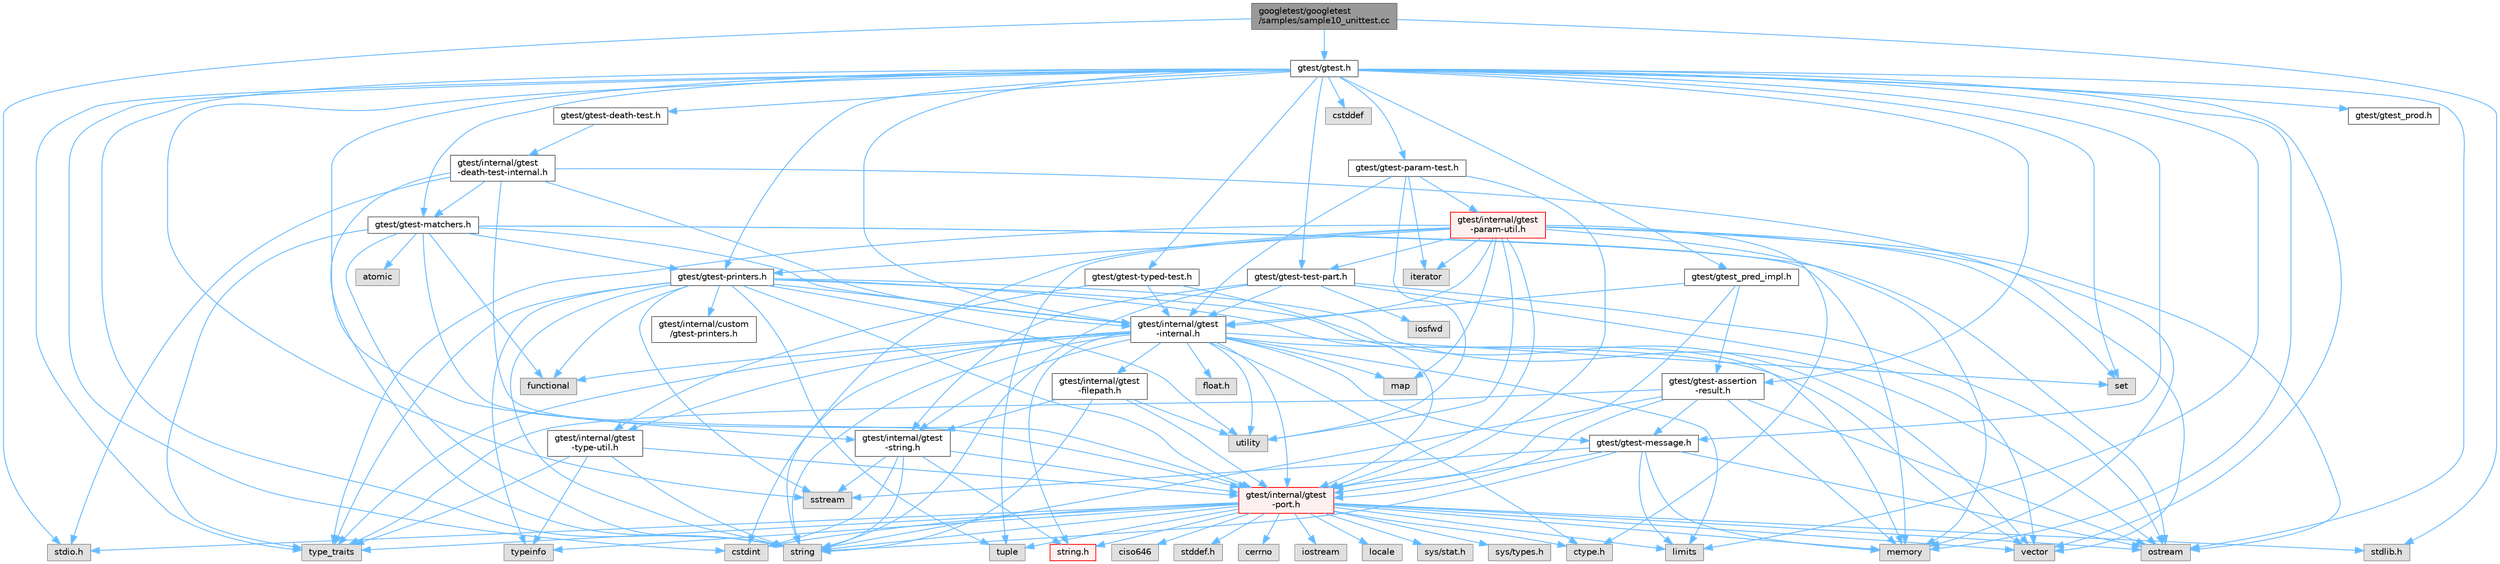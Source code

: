 digraph "googletest/googletest/samples/sample10_unittest.cc"
{
 // LATEX_PDF_SIZE
  bgcolor="transparent";
  edge [fontname=Helvetica,fontsize=10,labelfontname=Helvetica,labelfontsize=10];
  node [fontname=Helvetica,fontsize=10,shape=box,height=0.2,width=0.4];
  Node1 [id="Node000001",label="googletest/googletest\l/samples/sample10_unittest.cc",height=0.2,width=0.4,color="gray40", fillcolor="grey60", style="filled", fontcolor="black",tooltip=" "];
  Node1 -> Node2 [id="edge1_Node000001_Node000002",color="steelblue1",style="solid",tooltip=" "];
  Node2 [id="Node000002",label="stdio.h",height=0.2,width=0.4,color="grey60", fillcolor="#E0E0E0", style="filled",tooltip=" "];
  Node1 -> Node3 [id="edge2_Node000001_Node000003",color="steelblue1",style="solid",tooltip=" "];
  Node3 [id="Node000003",label="stdlib.h",height=0.2,width=0.4,color="grey60", fillcolor="#E0E0E0", style="filled",tooltip=" "];
  Node1 -> Node4 [id="edge3_Node000001_Node000004",color="steelblue1",style="solid",tooltip=" "];
  Node4 [id="Node000004",label="gtest/gtest.h",height=0.2,width=0.4,color="grey40", fillcolor="white", style="filled",URL="$gtest_8h.html",tooltip=" "];
  Node4 -> Node5 [id="edge4_Node000004_Node000005",color="steelblue1",style="solid",tooltip=" "];
  Node5 [id="Node000005",label="cstddef",height=0.2,width=0.4,color="grey60", fillcolor="#E0E0E0", style="filled",tooltip=" "];
  Node4 -> Node6 [id="edge5_Node000004_Node000006",color="steelblue1",style="solid",tooltip=" "];
  Node6 [id="Node000006",label="cstdint",height=0.2,width=0.4,color="grey60", fillcolor="#E0E0E0", style="filled",tooltip=" "];
  Node4 -> Node7 [id="edge6_Node000004_Node000007",color="steelblue1",style="solid",tooltip=" "];
  Node7 [id="Node000007",label="limits",height=0.2,width=0.4,color="grey60", fillcolor="#E0E0E0", style="filled",tooltip=" "];
  Node4 -> Node8 [id="edge7_Node000004_Node000008",color="steelblue1",style="solid",tooltip=" "];
  Node8 [id="Node000008",label="memory",height=0.2,width=0.4,color="grey60", fillcolor="#E0E0E0", style="filled",tooltip=" "];
  Node4 -> Node9 [id="edge8_Node000004_Node000009",color="steelblue1",style="solid",tooltip=" "];
  Node9 [id="Node000009",label="ostream",height=0.2,width=0.4,color="grey60", fillcolor="#E0E0E0", style="filled",tooltip=" "];
  Node4 -> Node10 [id="edge9_Node000004_Node000010",color="steelblue1",style="solid",tooltip=" "];
  Node10 [id="Node000010",label="set",height=0.2,width=0.4,color="grey60", fillcolor="#E0E0E0", style="filled",tooltip=" "];
  Node4 -> Node11 [id="edge10_Node000004_Node000011",color="steelblue1",style="solid",tooltip=" "];
  Node11 [id="Node000011",label="sstream",height=0.2,width=0.4,color="grey60", fillcolor="#E0E0E0", style="filled",tooltip=" "];
  Node4 -> Node12 [id="edge11_Node000004_Node000012",color="steelblue1",style="solid",tooltip=" "];
  Node12 [id="Node000012",label="string",height=0.2,width=0.4,color="grey60", fillcolor="#E0E0E0", style="filled",tooltip=" "];
  Node4 -> Node13 [id="edge12_Node000004_Node000013",color="steelblue1",style="solid",tooltip=" "];
  Node13 [id="Node000013",label="type_traits",height=0.2,width=0.4,color="grey60", fillcolor="#E0E0E0", style="filled",tooltip=" "];
  Node4 -> Node14 [id="edge13_Node000004_Node000014",color="steelblue1",style="solid",tooltip=" "];
  Node14 [id="Node000014",label="vector",height=0.2,width=0.4,color="grey60", fillcolor="#E0E0E0", style="filled",tooltip=" "];
  Node4 -> Node15 [id="edge14_Node000004_Node000015",color="steelblue1",style="solid",tooltip=" "];
  Node15 [id="Node000015",label="gtest/gtest-assertion\l-result.h",height=0.2,width=0.4,color="grey40", fillcolor="white", style="filled",URL="$gtest-assertion-result_8h.html",tooltip=" "];
  Node15 -> Node8 [id="edge15_Node000015_Node000008",color="steelblue1",style="solid",tooltip=" "];
  Node15 -> Node9 [id="edge16_Node000015_Node000009",color="steelblue1",style="solid",tooltip=" "];
  Node15 -> Node12 [id="edge17_Node000015_Node000012",color="steelblue1",style="solid",tooltip=" "];
  Node15 -> Node13 [id="edge18_Node000015_Node000013",color="steelblue1",style="solid",tooltip=" "];
  Node15 -> Node16 [id="edge19_Node000015_Node000016",color="steelblue1",style="solid",tooltip=" "];
  Node16 [id="Node000016",label="gtest/gtest-message.h",height=0.2,width=0.4,color="grey40", fillcolor="white", style="filled",URL="$gtest-message_8h.html",tooltip=" "];
  Node16 -> Node7 [id="edge20_Node000016_Node000007",color="steelblue1",style="solid",tooltip=" "];
  Node16 -> Node8 [id="edge21_Node000016_Node000008",color="steelblue1",style="solid",tooltip=" "];
  Node16 -> Node9 [id="edge22_Node000016_Node000009",color="steelblue1",style="solid",tooltip=" "];
  Node16 -> Node11 [id="edge23_Node000016_Node000011",color="steelblue1",style="solid",tooltip=" "];
  Node16 -> Node12 [id="edge24_Node000016_Node000012",color="steelblue1",style="solid",tooltip=" "];
  Node16 -> Node17 [id="edge25_Node000016_Node000017",color="steelblue1",style="solid",tooltip=" "];
  Node17 [id="Node000017",label="gtest/internal/gtest\l-port.h",height=0.2,width=0.4,color="red", fillcolor="#FFF0F0", style="filled",URL="$gtest-port_8h.html",tooltip=" "];
  Node17 -> Node18 [id="edge26_Node000017_Node000018",color="steelblue1",style="solid",tooltip=" "];
  Node18 [id="Node000018",label="ciso646",height=0.2,width=0.4,color="grey60", fillcolor="#E0E0E0", style="filled",tooltip=" "];
  Node17 -> Node19 [id="edge27_Node000017_Node000019",color="steelblue1",style="solid",tooltip=" "];
  Node19 [id="Node000019",label="ctype.h",height=0.2,width=0.4,color="grey60", fillcolor="#E0E0E0", style="filled",tooltip=" "];
  Node17 -> Node20 [id="edge28_Node000017_Node000020",color="steelblue1",style="solid",tooltip=" "];
  Node20 [id="Node000020",label="stddef.h",height=0.2,width=0.4,color="grey60", fillcolor="#E0E0E0", style="filled",tooltip=" "];
  Node17 -> Node2 [id="edge29_Node000017_Node000002",color="steelblue1",style="solid",tooltip=" "];
  Node17 -> Node3 [id="edge30_Node000017_Node000003",color="steelblue1",style="solid",tooltip=" "];
  Node17 -> Node21 [id="edge31_Node000017_Node000021",color="steelblue1",style="solid",tooltip=" "];
  Node21 [id="Node000021",label="string.h",height=0.2,width=0.4,color="red", fillcolor="#FFF0F0", style="filled",URL="$string_8h.html",tooltip=" "];
  Node17 -> Node32 [id="edge32_Node000017_Node000032",color="steelblue1",style="solid",tooltip=" "];
  Node32 [id="Node000032",label="cerrno",height=0.2,width=0.4,color="grey60", fillcolor="#E0E0E0", style="filled",tooltip=" "];
  Node17 -> Node6 [id="edge33_Node000017_Node000006",color="steelblue1",style="solid",tooltip=" "];
  Node17 -> Node33 [id="edge34_Node000017_Node000033",color="steelblue1",style="solid",tooltip=" "];
  Node33 [id="Node000033",label="iostream",height=0.2,width=0.4,color="grey60", fillcolor="#E0E0E0", style="filled",tooltip=" "];
  Node17 -> Node7 [id="edge35_Node000017_Node000007",color="steelblue1",style="solid",tooltip=" "];
  Node17 -> Node34 [id="edge36_Node000017_Node000034",color="steelblue1",style="solid",tooltip=" "];
  Node34 [id="Node000034",label="locale",height=0.2,width=0.4,color="grey60", fillcolor="#E0E0E0", style="filled",tooltip=" "];
  Node17 -> Node8 [id="edge37_Node000017_Node000008",color="steelblue1",style="solid",tooltip=" "];
  Node17 -> Node9 [id="edge38_Node000017_Node000009",color="steelblue1",style="solid",tooltip=" "];
  Node17 -> Node12 [id="edge39_Node000017_Node000012",color="steelblue1",style="solid",tooltip=" "];
  Node17 -> Node35 [id="edge40_Node000017_Node000035",color="steelblue1",style="solid",tooltip=" "];
  Node35 [id="Node000035",label="tuple",height=0.2,width=0.4,color="grey60", fillcolor="#E0E0E0", style="filled",tooltip=" "];
  Node17 -> Node13 [id="edge41_Node000017_Node000013",color="steelblue1",style="solid",tooltip=" "];
  Node17 -> Node14 [id="edge42_Node000017_Node000014",color="steelblue1",style="solid",tooltip=" "];
  Node17 -> Node36 [id="edge43_Node000017_Node000036",color="steelblue1",style="solid",tooltip=" "];
  Node36 [id="Node000036",label="sys/stat.h",height=0.2,width=0.4,color="grey60", fillcolor="#E0E0E0", style="filled",tooltip=" "];
  Node17 -> Node37 [id="edge44_Node000017_Node000037",color="steelblue1",style="solid",tooltip=" "];
  Node37 [id="Node000037",label="sys/types.h",height=0.2,width=0.4,color="grey60", fillcolor="#E0E0E0", style="filled",tooltip=" "];
  Node17 -> Node43 [id="edge45_Node000017_Node000043",color="steelblue1",style="solid",tooltip=" "];
  Node43 [id="Node000043",label="typeinfo",height=0.2,width=0.4,color="grey60", fillcolor="#E0E0E0", style="filled",tooltip=" "];
  Node15 -> Node17 [id="edge46_Node000015_Node000017",color="steelblue1",style="solid",tooltip=" "];
  Node4 -> Node44 [id="edge47_Node000004_Node000044",color="steelblue1",style="solid",tooltip=" "];
  Node44 [id="Node000044",label="gtest/gtest-death-test.h",height=0.2,width=0.4,color="grey40", fillcolor="white", style="filled",URL="$gtest-death-test_8h.html",tooltip=" "];
  Node44 -> Node45 [id="edge48_Node000044_Node000045",color="steelblue1",style="solid",tooltip=" "];
  Node45 [id="Node000045",label="gtest/internal/gtest\l-death-test-internal.h",height=0.2,width=0.4,color="grey40", fillcolor="white", style="filled",URL="$gtest-death-test-internal_8h.html",tooltip=" "];
  Node45 -> Node2 [id="edge49_Node000045_Node000002",color="steelblue1",style="solid",tooltip=" "];
  Node45 -> Node8 [id="edge50_Node000045_Node000008",color="steelblue1",style="solid",tooltip=" "];
  Node45 -> Node12 [id="edge51_Node000045_Node000012",color="steelblue1",style="solid",tooltip=" "];
  Node45 -> Node46 [id="edge52_Node000045_Node000046",color="steelblue1",style="solid",tooltip=" "];
  Node46 [id="Node000046",label="gtest/gtest-matchers.h",height=0.2,width=0.4,color="grey40", fillcolor="white", style="filled",URL="$gtest-matchers_8h.html",tooltip=" "];
  Node46 -> Node47 [id="edge53_Node000046_Node000047",color="steelblue1",style="solid",tooltip=" "];
  Node47 [id="Node000047",label="atomic",height=0.2,width=0.4,color="grey60", fillcolor="#E0E0E0", style="filled",tooltip=" "];
  Node46 -> Node48 [id="edge54_Node000046_Node000048",color="steelblue1",style="solid",tooltip=" "];
  Node48 [id="Node000048",label="functional",height=0.2,width=0.4,color="grey60", fillcolor="#E0E0E0", style="filled",tooltip=" "];
  Node46 -> Node8 [id="edge55_Node000046_Node000008",color="steelblue1",style="solid",tooltip=" "];
  Node46 -> Node9 [id="edge56_Node000046_Node000009",color="steelblue1",style="solid",tooltip=" "];
  Node46 -> Node12 [id="edge57_Node000046_Node000012",color="steelblue1",style="solid",tooltip=" "];
  Node46 -> Node13 [id="edge58_Node000046_Node000013",color="steelblue1",style="solid",tooltip=" "];
  Node46 -> Node49 [id="edge59_Node000046_Node000049",color="steelblue1",style="solid",tooltip=" "];
  Node49 [id="Node000049",label="gtest/gtest-printers.h",height=0.2,width=0.4,color="grey40", fillcolor="white", style="filled",URL="$gtest-printers_8h.html",tooltip=" "];
  Node49 -> Node48 [id="edge60_Node000049_Node000048",color="steelblue1",style="solid",tooltip=" "];
  Node49 -> Node8 [id="edge61_Node000049_Node000008",color="steelblue1",style="solid",tooltip=" "];
  Node49 -> Node9 [id="edge62_Node000049_Node000009",color="steelblue1",style="solid",tooltip=" "];
  Node49 -> Node11 [id="edge63_Node000049_Node000011",color="steelblue1",style="solid",tooltip=" "];
  Node49 -> Node12 [id="edge64_Node000049_Node000012",color="steelblue1",style="solid",tooltip=" "];
  Node49 -> Node35 [id="edge65_Node000049_Node000035",color="steelblue1",style="solid",tooltip=" "];
  Node49 -> Node13 [id="edge66_Node000049_Node000013",color="steelblue1",style="solid",tooltip=" "];
  Node49 -> Node43 [id="edge67_Node000049_Node000043",color="steelblue1",style="solid",tooltip=" "];
  Node49 -> Node26 [id="edge68_Node000049_Node000026",color="steelblue1",style="solid",tooltip=" "];
  Node26 [id="Node000026",label="utility",height=0.2,width=0.4,color="grey60", fillcolor="#E0E0E0", style="filled",tooltip=" "];
  Node49 -> Node14 [id="edge69_Node000049_Node000014",color="steelblue1",style="solid",tooltip=" "];
  Node49 -> Node50 [id="edge70_Node000049_Node000050",color="steelblue1",style="solid",tooltip=" "];
  Node50 [id="Node000050",label="gtest/internal/gtest\l-internal.h",height=0.2,width=0.4,color="grey40", fillcolor="white", style="filled",URL="$gtest-internal_8h.html",tooltip=" "];
  Node50 -> Node17 [id="edge71_Node000050_Node000017",color="steelblue1",style="solid",tooltip=" "];
  Node50 -> Node19 [id="edge72_Node000050_Node000019",color="steelblue1",style="solid",tooltip=" "];
  Node50 -> Node51 [id="edge73_Node000050_Node000051",color="steelblue1",style="solid",tooltip=" "];
  Node51 [id="Node000051",label="float.h",height=0.2,width=0.4,color="grey60", fillcolor="#E0E0E0", style="filled",tooltip=" "];
  Node50 -> Node21 [id="edge74_Node000050_Node000021",color="steelblue1",style="solid",tooltip=" "];
  Node50 -> Node6 [id="edge75_Node000050_Node000006",color="steelblue1",style="solid",tooltip=" "];
  Node50 -> Node48 [id="edge76_Node000050_Node000048",color="steelblue1",style="solid",tooltip=" "];
  Node50 -> Node7 [id="edge77_Node000050_Node000007",color="steelblue1",style="solid",tooltip=" "];
  Node50 -> Node52 [id="edge78_Node000050_Node000052",color="steelblue1",style="solid",tooltip=" "];
  Node52 [id="Node000052",label="map",height=0.2,width=0.4,color="grey60", fillcolor="#E0E0E0", style="filled",tooltip=" "];
  Node50 -> Node10 [id="edge79_Node000050_Node000010",color="steelblue1",style="solid",tooltip=" "];
  Node50 -> Node12 [id="edge80_Node000050_Node000012",color="steelblue1",style="solid",tooltip=" "];
  Node50 -> Node13 [id="edge81_Node000050_Node000013",color="steelblue1",style="solid",tooltip=" "];
  Node50 -> Node26 [id="edge82_Node000050_Node000026",color="steelblue1",style="solid",tooltip=" "];
  Node50 -> Node14 [id="edge83_Node000050_Node000014",color="steelblue1",style="solid",tooltip=" "];
  Node50 -> Node16 [id="edge84_Node000050_Node000016",color="steelblue1",style="solid",tooltip=" "];
  Node50 -> Node53 [id="edge85_Node000050_Node000053",color="steelblue1",style="solid",tooltip=" "];
  Node53 [id="Node000053",label="gtest/internal/gtest\l-filepath.h",height=0.2,width=0.4,color="grey40", fillcolor="white", style="filled",URL="$gtest-filepath_8h.html",tooltip=" "];
  Node53 -> Node12 [id="edge86_Node000053_Node000012",color="steelblue1",style="solid",tooltip=" "];
  Node53 -> Node26 [id="edge87_Node000053_Node000026",color="steelblue1",style="solid",tooltip=" "];
  Node53 -> Node17 [id="edge88_Node000053_Node000017",color="steelblue1",style="solid",tooltip=" "];
  Node53 -> Node54 [id="edge89_Node000053_Node000054",color="steelblue1",style="solid",tooltip=" "];
  Node54 [id="Node000054",label="gtest/internal/gtest\l-string.h",height=0.2,width=0.4,color="grey40", fillcolor="white", style="filled",URL="$gtest-string_8h.html",tooltip=" "];
  Node54 -> Node21 [id="edge90_Node000054_Node000021",color="steelblue1",style="solid",tooltip=" "];
  Node54 -> Node6 [id="edge91_Node000054_Node000006",color="steelblue1",style="solid",tooltip=" "];
  Node54 -> Node11 [id="edge92_Node000054_Node000011",color="steelblue1",style="solid",tooltip=" "];
  Node54 -> Node12 [id="edge93_Node000054_Node000012",color="steelblue1",style="solid",tooltip=" "];
  Node54 -> Node17 [id="edge94_Node000054_Node000017",color="steelblue1",style="solid",tooltip=" "];
  Node50 -> Node54 [id="edge95_Node000050_Node000054",color="steelblue1",style="solid",tooltip=" "];
  Node50 -> Node55 [id="edge96_Node000050_Node000055",color="steelblue1",style="solid",tooltip=" "];
  Node55 [id="Node000055",label="gtest/internal/gtest\l-type-util.h",height=0.2,width=0.4,color="grey40", fillcolor="white", style="filled",URL="$gtest-type-util_8h.html",tooltip=" "];
  Node55 -> Node12 [id="edge97_Node000055_Node000012",color="steelblue1",style="solid",tooltip=" "];
  Node55 -> Node13 [id="edge98_Node000055_Node000013",color="steelblue1",style="solid",tooltip=" "];
  Node55 -> Node43 [id="edge99_Node000055_Node000043",color="steelblue1",style="solid",tooltip=" "];
  Node55 -> Node17 [id="edge100_Node000055_Node000017",color="steelblue1",style="solid",tooltip=" "];
  Node49 -> Node17 [id="edge101_Node000049_Node000017",color="steelblue1",style="solid",tooltip=" "];
  Node49 -> Node56 [id="edge102_Node000049_Node000056",color="steelblue1",style="solid",tooltip=" "];
  Node56 [id="Node000056",label="gtest/internal/custom\l/gtest-printers.h",height=0.2,width=0.4,color="grey40", fillcolor="white", style="filled",URL="$internal_2custom_2gtest-printers_8h.html",tooltip=" "];
  Node46 -> Node50 [id="edge103_Node000046_Node000050",color="steelblue1",style="solid",tooltip=" "];
  Node46 -> Node17 [id="edge104_Node000046_Node000017",color="steelblue1",style="solid",tooltip=" "];
  Node45 -> Node50 [id="edge105_Node000045_Node000050",color="steelblue1",style="solid",tooltip=" "];
  Node45 -> Node17 [id="edge106_Node000045_Node000017",color="steelblue1",style="solid",tooltip=" "];
  Node4 -> Node46 [id="edge107_Node000004_Node000046",color="steelblue1",style="solid",tooltip=" "];
  Node4 -> Node16 [id="edge108_Node000004_Node000016",color="steelblue1",style="solid",tooltip=" "];
  Node4 -> Node57 [id="edge109_Node000004_Node000057",color="steelblue1",style="solid",tooltip=" "];
  Node57 [id="Node000057",label="gtest/gtest-param-test.h",height=0.2,width=0.4,color="grey40", fillcolor="white", style="filled",URL="$gtest-param-test_8h.html",tooltip=" "];
  Node57 -> Node28 [id="edge110_Node000057_Node000028",color="steelblue1",style="solid",tooltip=" "];
  Node28 [id="Node000028",label="iterator",height=0.2,width=0.4,color="grey60", fillcolor="#E0E0E0", style="filled",tooltip=" "];
  Node57 -> Node26 [id="edge111_Node000057_Node000026",color="steelblue1",style="solid",tooltip=" "];
  Node57 -> Node50 [id="edge112_Node000057_Node000050",color="steelblue1",style="solid",tooltip=" "];
  Node57 -> Node58 [id="edge113_Node000057_Node000058",color="steelblue1",style="solid",tooltip=" "];
  Node58 [id="Node000058",label="gtest/internal/gtest\l-param-util.h",height=0.2,width=0.4,color="red", fillcolor="#FFF0F0", style="filled",URL="$gtest-param-util_8h.html",tooltip=" "];
  Node58 -> Node19 [id="edge114_Node000058_Node000019",color="steelblue1",style="solid",tooltip=" "];
  Node58 -> Node28 [id="edge115_Node000058_Node000028",color="steelblue1",style="solid",tooltip=" "];
  Node58 -> Node52 [id="edge116_Node000058_Node000052",color="steelblue1",style="solid",tooltip=" "];
  Node58 -> Node8 [id="edge117_Node000058_Node000008",color="steelblue1",style="solid",tooltip=" "];
  Node58 -> Node9 [id="edge118_Node000058_Node000009",color="steelblue1",style="solid",tooltip=" "];
  Node58 -> Node10 [id="edge119_Node000058_Node000010",color="steelblue1",style="solid",tooltip=" "];
  Node58 -> Node12 [id="edge120_Node000058_Node000012",color="steelblue1",style="solid",tooltip=" "];
  Node58 -> Node35 [id="edge121_Node000058_Node000035",color="steelblue1",style="solid",tooltip=" "];
  Node58 -> Node13 [id="edge122_Node000058_Node000013",color="steelblue1",style="solid",tooltip=" "];
  Node58 -> Node26 [id="edge123_Node000058_Node000026",color="steelblue1",style="solid",tooltip=" "];
  Node58 -> Node14 [id="edge124_Node000058_Node000014",color="steelblue1",style="solid",tooltip=" "];
  Node58 -> Node49 [id="edge125_Node000058_Node000049",color="steelblue1",style="solid",tooltip=" "];
  Node58 -> Node61 [id="edge126_Node000058_Node000061",color="steelblue1",style="solid",tooltip=" "];
  Node61 [id="Node000061",label="gtest/gtest-test-part.h",height=0.2,width=0.4,color="grey40", fillcolor="white", style="filled",URL="$gtest-test-part_8h.html",tooltip=" "];
  Node61 -> Node62 [id="edge127_Node000061_Node000062",color="steelblue1",style="solid",tooltip=" "];
  Node62 [id="Node000062",label="iosfwd",height=0.2,width=0.4,color="grey60", fillcolor="#E0E0E0", style="filled",tooltip=" "];
  Node61 -> Node9 [id="edge128_Node000061_Node000009",color="steelblue1",style="solid",tooltip=" "];
  Node61 -> Node12 [id="edge129_Node000061_Node000012",color="steelblue1",style="solid",tooltip=" "];
  Node61 -> Node14 [id="edge130_Node000061_Node000014",color="steelblue1",style="solid",tooltip=" "];
  Node61 -> Node50 [id="edge131_Node000061_Node000050",color="steelblue1",style="solid",tooltip=" "];
  Node61 -> Node54 [id="edge132_Node000061_Node000054",color="steelblue1",style="solid",tooltip=" "];
  Node58 -> Node50 [id="edge133_Node000058_Node000050",color="steelblue1",style="solid",tooltip=" "];
  Node58 -> Node17 [id="edge134_Node000058_Node000017",color="steelblue1",style="solid",tooltip=" "];
  Node57 -> Node17 [id="edge135_Node000057_Node000017",color="steelblue1",style="solid",tooltip=" "];
  Node4 -> Node49 [id="edge136_Node000004_Node000049",color="steelblue1",style="solid",tooltip=" "];
  Node4 -> Node61 [id="edge137_Node000004_Node000061",color="steelblue1",style="solid",tooltip=" "];
  Node4 -> Node63 [id="edge138_Node000004_Node000063",color="steelblue1",style="solid",tooltip=" "];
  Node63 [id="Node000063",label="gtest/gtest-typed-test.h",height=0.2,width=0.4,color="grey40", fillcolor="white", style="filled",URL="$gtest-typed-test_8h.html",tooltip=" "];
  Node63 -> Node50 [id="edge139_Node000063_Node000050",color="steelblue1",style="solid",tooltip=" "];
  Node63 -> Node17 [id="edge140_Node000063_Node000017",color="steelblue1",style="solid",tooltip=" "];
  Node63 -> Node55 [id="edge141_Node000063_Node000055",color="steelblue1",style="solid",tooltip=" "];
  Node4 -> Node64 [id="edge142_Node000004_Node000064",color="steelblue1",style="solid",tooltip=" "];
  Node64 [id="Node000064",label="gtest/gtest_pred_impl.h",height=0.2,width=0.4,color="grey40", fillcolor="white", style="filled",URL="$gtest__pred__impl_8h.html",tooltip=" "];
  Node64 -> Node15 [id="edge143_Node000064_Node000015",color="steelblue1",style="solid",tooltip=" "];
  Node64 -> Node50 [id="edge144_Node000064_Node000050",color="steelblue1",style="solid",tooltip=" "];
  Node64 -> Node17 [id="edge145_Node000064_Node000017",color="steelblue1",style="solid",tooltip=" "];
  Node4 -> Node65 [id="edge146_Node000004_Node000065",color="steelblue1",style="solid",tooltip=" "];
  Node65 [id="Node000065",label="gtest/gtest_prod.h",height=0.2,width=0.4,color="grey40", fillcolor="white", style="filled",URL="$gtest__prod_8h.html",tooltip=" "];
  Node4 -> Node50 [id="edge147_Node000004_Node000050",color="steelblue1",style="solid",tooltip=" "];
  Node4 -> Node54 [id="edge148_Node000004_Node000054",color="steelblue1",style="solid",tooltip=" "];
}

